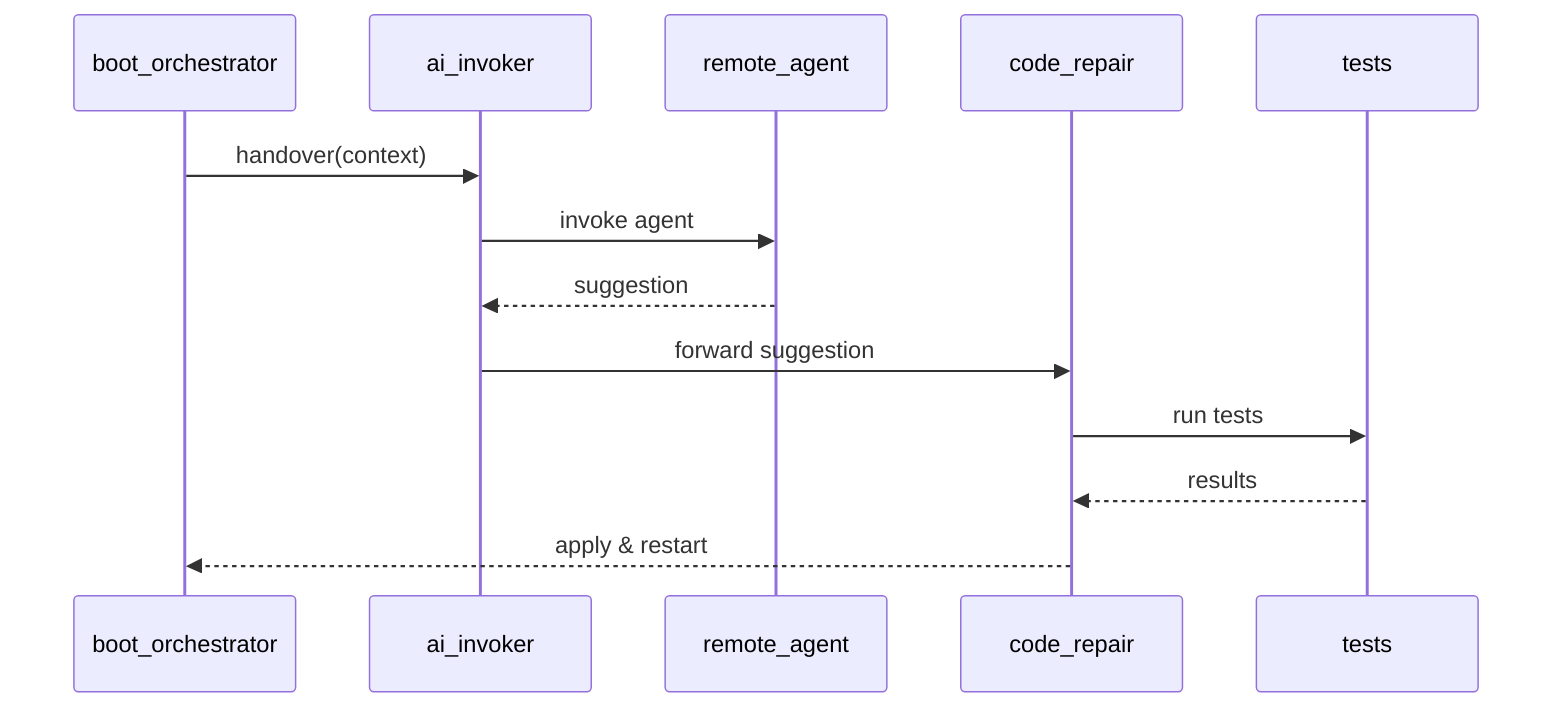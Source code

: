sequenceDiagram
    participant B as boot_orchestrator
    participant I as ai_invoker
    participant A as remote_agent
    participant R as code_repair
    participant T as tests
    B->>I: handover(context)
    I->>A: invoke agent
    A-->>I: suggestion
    I->>R: forward suggestion
    R->>T: run tests
    T-->>R: results
    R-->>B: apply & restart